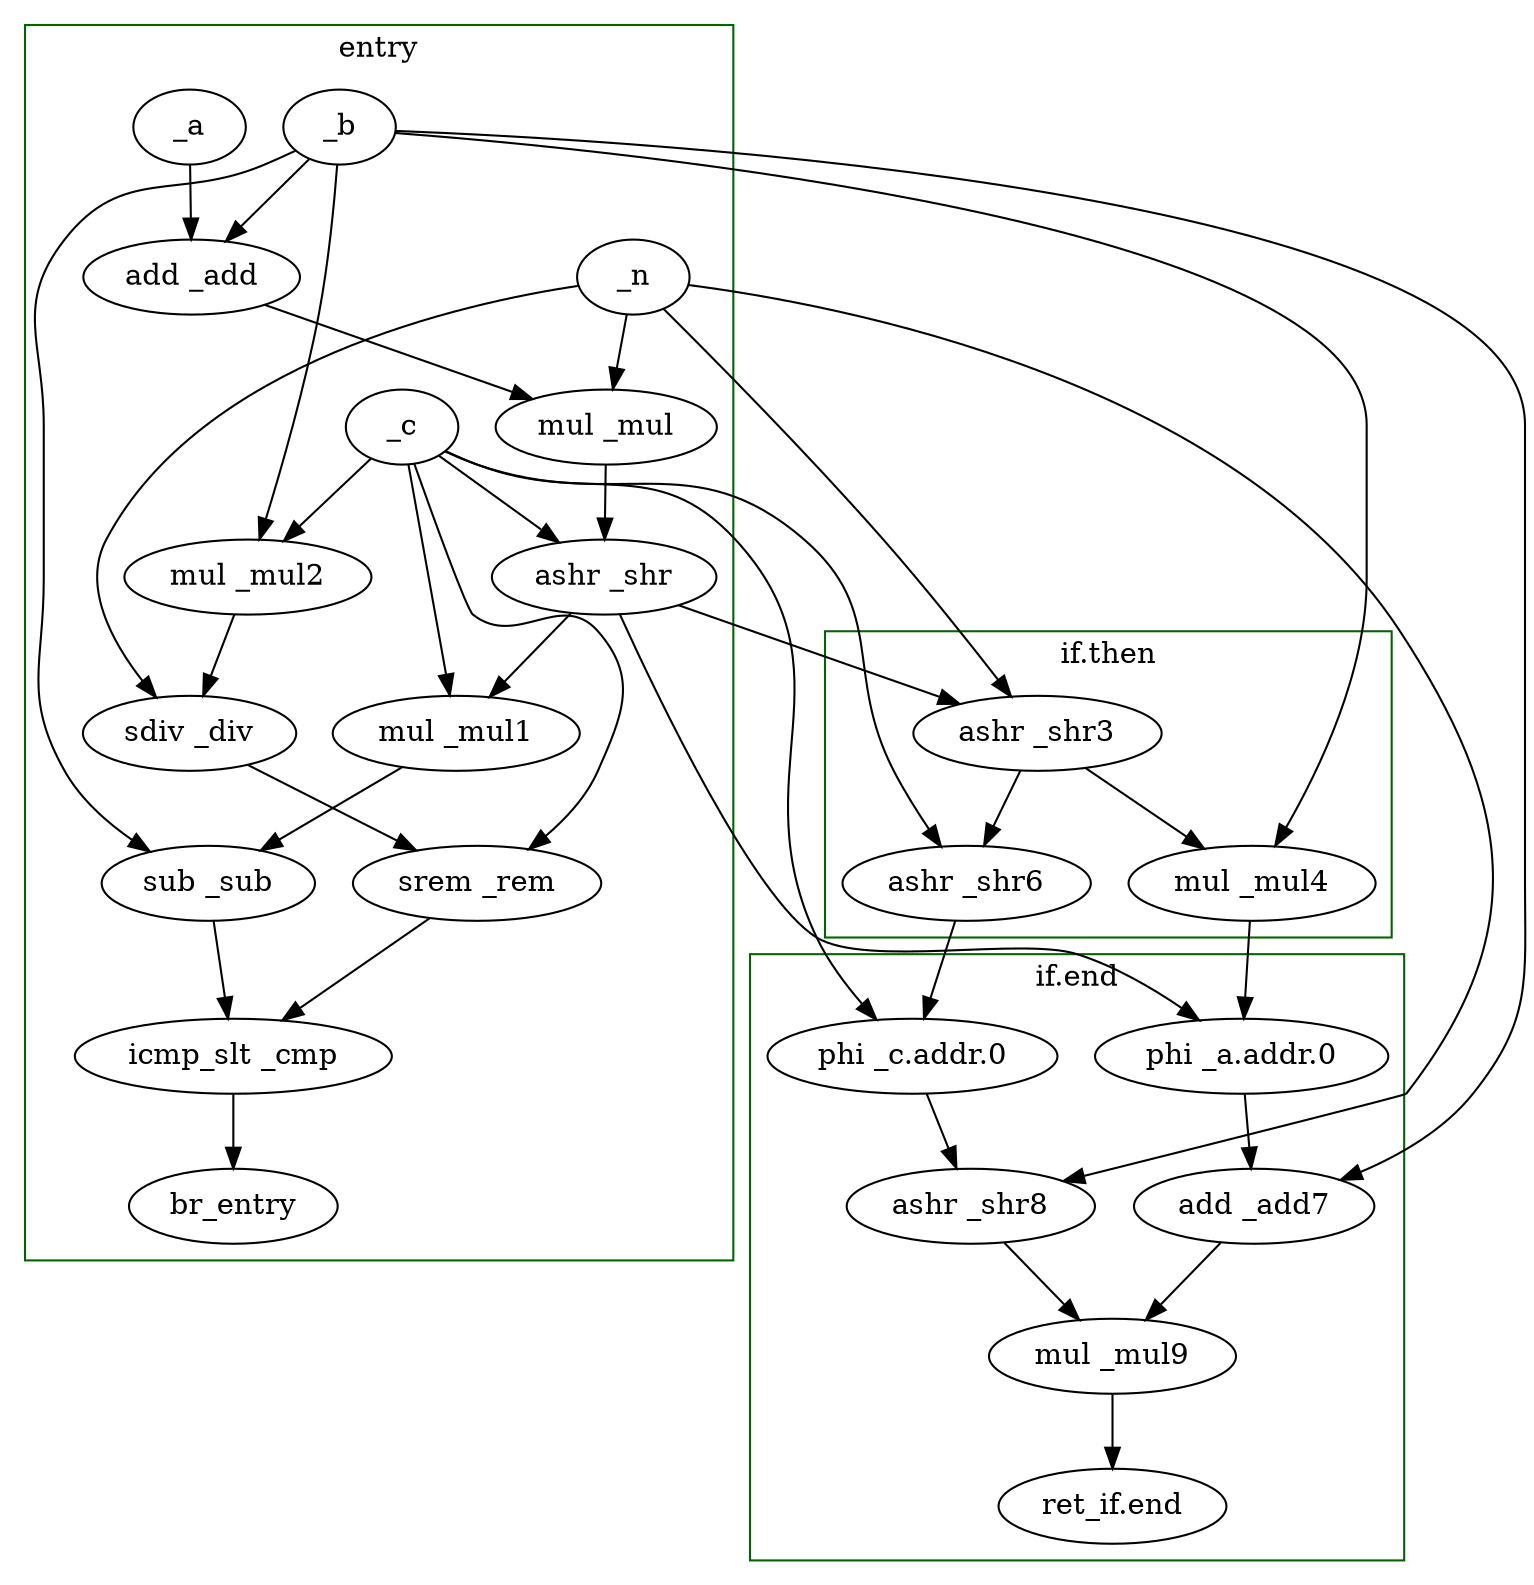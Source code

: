 digraph "" {
	node [label="\N"];
	subgraph "cluster_if.end" {
		graph [color=darkgreen,
			label="if.end"
		];
		"_c.addr.0"	[bbID="if.end",
			bitwidth=32,
			id=2,
			instruction="%c.addr.0 = phi i32 [ %shr6, %if.then ], [ %c, %entry ]",
			label="phi _c.addr.0",
			type=phi];
		_shr8	[bbID="if.end",
			bitwidth=32,
			id=2,
			instruction="%shr8 = ashr i32 %n, %c.addr.0",
			label="ashr _shr8",
			type=ashr];
		"_c.addr.0" -> _shr8;
		"_a.addr.0"	[bbID="if.end",
			bitwidth=32,
			id=2,
			instruction="%a.addr.0 = phi i32 [ %mul4, %if.then ], [ %shr, %entry ]",
			label="phi _a.addr.0",
			type=phi];
		_add7	[bbID="if.end",
			bitwidth=32,
			id=2,
			instruction="%add7 = add nsw i32 %a.addr.0, %b",
			label="add _add7",
			type=add];
		"_a.addr.0" -> _add7;
		_mul9	[bbID="if.end",
			bitwidth=32,
			id=2,
			instruction="%mul9 = mul nsw i32 %add7, %shr8",
			label="mul _mul9",
			type=mul];
		_add7 -> _mul9;
		_shr8 -> _mul9;
		"ret_if.end"	[bbID="if.end",
			bitwidth=0,
			id=2,
			instruction="ret i32 %mul9",
			label="ret_if.end",
			type=ret];
		_mul9 -> "ret_if.end";
	}
	subgraph "cluster_if.then" {
		graph [color=darkgreen,
			label="if.then"
		];
		_shr3	[bbID="if.then",
			bitwidth=32,
			id=1,
			instruction="%shr3 = ashr i32 %shr, %n",
			label="ashr _shr3",
			type=ashr];
		_mul4	[bbID="if.then",
			bitwidth=32,
			id=1,
			instruction="%mul4 = mul nsw i32 %shr3, %b",
			label="mul _mul4",
			type=mul];
		_shr3 -> _mul4;
		_shr6	[bbID="if.then",
			bitwidth=32,
			id=1,
			instruction="%shr6 = ashr i32 %shr3, %c",
			label="ashr _shr6",
			type=ashr];
		_shr3 -> _shr6;
	}
	subgraph cluster_entry {
		graph [color=darkgreen,
			label=entry
		];
		_add	[bbID=entry,
			bitwidth=32,
			id=0,
			instruction="%add = add nsw i32 %b, %a",
			label="add _add",
			type=add];
		_mul	[bbID=entry,
			bitwidth=32,
			id=0,
			instruction="%mul = mul nsw i32 %add, %n",
			label="mul _mul",
			type=mul];
		_add -> _mul;
		_b	[bbID=entry,
			id=0,
			type=argument];
		_b -> _add;
		_sub	[bbID=entry,
			bitwidth=32,
			id=0,
			instruction="%sub = sub nsw i32 %mul1, %b",
			label="sub _sub",
			type=sub];
		_b -> _sub;
		_mul2	[bbID=entry,
			bitwidth=32,
			id=0,
			instruction="%mul2 = mul nsw i32 %c, %b",
			label="mul _mul2",
			type=mul];
		_b -> _mul2;
		_a	[bbID=entry,
			id=0,
			type=argument];
		_a -> _add;
		_shr	[bbID=entry,
			bitwidth=32,
			id=0,
			instruction="%shr = ashr i32 %mul, %c",
			label="ashr _shr",
			type=ashr];
		_mul -> _shr;
		_n	[bbID=entry,
			id=0,
			type=argument];
		_n -> _mul;
		_div	[bbID=entry,
			bitwidth=32,
			id=0,
			instruction="%div = sdiv i32 %n, %mul2",
			label="sdiv _div",
			type=sdiv];
		_n -> _div;
		_mul1	[bbID=entry,
			bitwidth=32,
			id=0,
			instruction="%mul1 = mul nsw i32 %shr, %c",
			label="mul _mul1",
			type=mul];
		_shr -> _mul1;
		_c	[bbID=entry,
			id=0,
			type=argument];
		_c -> _shr;
		_c -> _mul1;
		_c -> _mul2;
		_rem	[bbID=entry,
			bitwidth=32,
			id=0,
			instruction="%rem = srem i32 %div, %c",
			label="srem _rem",
			type=srem];
		_c -> _rem;
		_mul1 -> _sub;
		_cmp	[bbID=entry,
			bitwidth=1,
			id=0,
			instruction="%cmp = icmp slt i32 %sub, %rem",
			label="icmp_slt _cmp",
			type=icmp];
		_sub -> _cmp;
		_mul2 -> _div;
		_div -> _rem;
		_rem -> _cmp;
		br_entry	[bbID=entry,
			bitwidth=0,
			id=0,
			instruction="br i1 %cmp, label %if.end, label %if.then",
			label=br_entry,
			type=br];
		_cmp -> br_entry;
	}
	_b -> _mul4;
	_b -> _add7;
	_n -> _shr3;
	_n -> _shr8;
	_shr -> _shr3;
	_shr -> "_a.addr.0";
	_c -> _shr6;
	_c -> "_c.addr.0";
	_mul4 -> "_a.addr.0";
	_shr6 -> "_c.addr.0";
}
